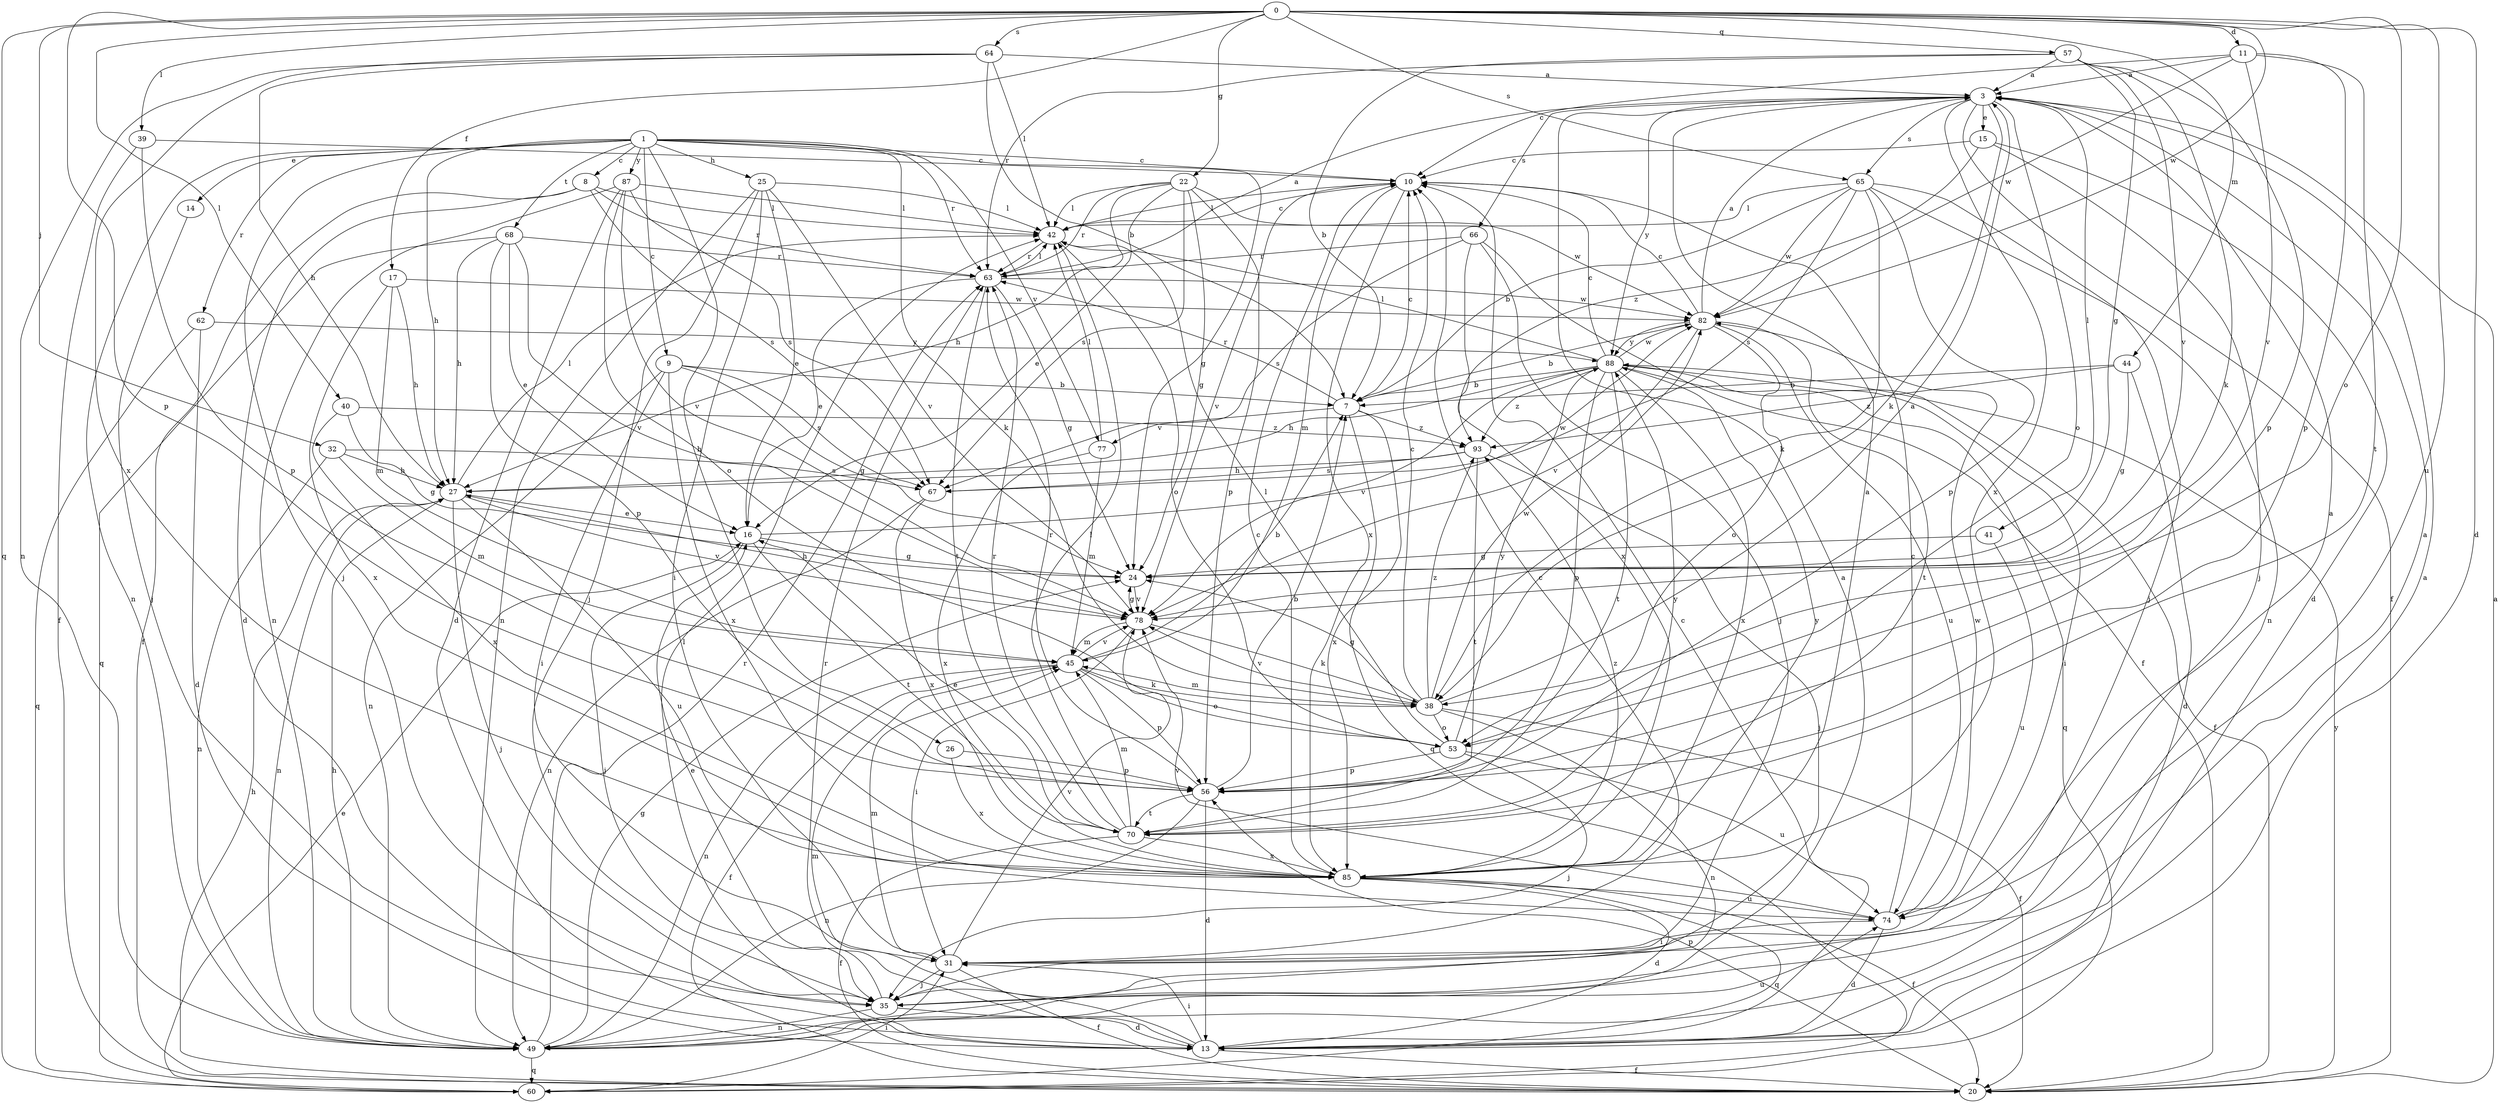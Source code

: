 strict digraph  {
0;
1;
3;
7;
8;
9;
10;
11;
13;
14;
15;
16;
17;
20;
22;
24;
25;
26;
27;
31;
32;
35;
38;
39;
40;
41;
42;
44;
45;
49;
53;
56;
57;
60;
62;
63;
64;
65;
66;
67;
68;
70;
74;
77;
78;
82;
85;
87;
88;
93;
0 -> 11  [label=d];
0 -> 13  [label=d];
0 -> 17  [label=f];
0 -> 22  [label=g];
0 -> 32  [label=j];
0 -> 39  [label=l];
0 -> 40  [label=l];
0 -> 44  [label=m];
0 -> 53  [label=o];
0 -> 56  [label=p];
0 -> 57  [label=q];
0 -> 60  [label=q];
0 -> 64  [label=s];
0 -> 65  [label=s];
0 -> 74  [label=u];
0 -> 82  [label=w];
1 -> 8  [label=c];
1 -> 9  [label=c];
1 -> 10  [label=c];
1 -> 14  [label=e];
1 -> 24  [label=g];
1 -> 25  [label=h];
1 -> 26  [label=h];
1 -> 27  [label=h];
1 -> 35  [label=j];
1 -> 38  [label=k];
1 -> 49  [label=n];
1 -> 62  [label=r];
1 -> 63  [label=r];
1 -> 68  [label=t];
1 -> 77  [label=v];
1 -> 87  [label=y];
3 -> 15  [label=e];
3 -> 20  [label=f];
3 -> 38  [label=k];
3 -> 41  [label=l];
3 -> 53  [label=o];
3 -> 65  [label=s];
3 -> 66  [label=s];
3 -> 85  [label=x];
3 -> 88  [label=y];
7 -> 10  [label=c];
7 -> 60  [label=q];
7 -> 63  [label=r];
7 -> 77  [label=v];
7 -> 85  [label=x];
7 -> 93  [label=z];
8 -> 13  [label=d];
8 -> 20  [label=f];
8 -> 42  [label=l];
8 -> 63  [label=r];
8 -> 67  [label=s];
9 -> 7  [label=b];
9 -> 24  [label=g];
9 -> 31  [label=i];
9 -> 49  [label=n];
9 -> 67  [label=s];
9 -> 85  [label=x];
10 -> 42  [label=l];
10 -> 45  [label=m];
10 -> 78  [label=v];
10 -> 85  [label=x];
11 -> 3  [label=a];
11 -> 10  [label=c];
11 -> 56  [label=p];
11 -> 70  [label=t];
11 -> 78  [label=v];
11 -> 82  [label=w];
13 -> 3  [label=a];
13 -> 10  [label=c];
13 -> 20  [label=f];
13 -> 31  [label=i];
13 -> 42  [label=l];
13 -> 45  [label=m];
13 -> 63  [label=r];
14 -> 35  [label=j];
15 -> 10  [label=c];
15 -> 13  [label=d];
15 -> 35  [label=j];
15 -> 93  [label=z];
16 -> 24  [label=g];
16 -> 35  [label=j];
16 -> 70  [label=t];
16 -> 82  [label=w];
17 -> 27  [label=h];
17 -> 45  [label=m];
17 -> 82  [label=w];
17 -> 85  [label=x];
20 -> 3  [label=a];
20 -> 27  [label=h];
20 -> 56  [label=p];
20 -> 88  [label=y];
22 -> 16  [label=e];
22 -> 24  [label=g];
22 -> 27  [label=h];
22 -> 42  [label=l];
22 -> 56  [label=p];
22 -> 63  [label=r];
22 -> 67  [label=s];
22 -> 82  [label=w];
24 -> 78  [label=v];
25 -> 16  [label=e];
25 -> 31  [label=i];
25 -> 35  [label=j];
25 -> 42  [label=l];
25 -> 49  [label=n];
25 -> 78  [label=v];
26 -> 56  [label=p];
26 -> 85  [label=x];
27 -> 16  [label=e];
27 -> 35  [label=j];
27 -> 42  [label=l];
27 -> 49  [label=n];
27 -> 74  [label=u];
27 -> 78  [label=v];
31 -> 3  [label=a];
31 -> 10  [label=c];
31 -> 20  [label=f];
31 -> 35  [label=j];
31 -> 45  [label=m];
31 -> 78  [label=v];
32 -> 27  [label=h];
32 -> 45  [label=m];
32 -> 49  [label=n];
32 -> 67  [label=s];
35 -> 13  [label=d];
35 -> 16  [label=e];
35 -> 49  [label=n];
38 -> 3  [label=a];
38 -> 10  [label=c];
38 -> 20  [label=f];
38 -> 24  [label=g];
38 -> 45  [label=m];
38 -> 49  [label=n];
38 -> 53  [label=o];
38 -> 78  [label=v];
38 -> 82  [label=w];
38 -> 93  [label=z];
39 -> 10  [label=c];
39 -> 20  [label=f];
39 -> 56  [label=p];
40 -> 24  [label=g];
40 -> 85  [label=x];
40 -> 93  [label=z];
41 -> 24  [label=g];
41 -> 74  [label=u];
42 -> 10  [label=c];
42 -> 53  [label=o];
42 -> 63  [label=r];
44 -> 7  [label=b];
44 -> 13  [label=d];
44 -> 24  [label=g];
44 -> 93  [label=z];
45 -> 7  [label=b];
45 -> 20  [label=f];
45 -> 38  [label=k];
45 -> 49  [label=n];
45 -> 53  [label=o];
45 -> 56  [label=p];
45 -> 78  [label=v];
49 -> 3  [label=a];
49 -> 24  [label=g];
49 -> 27  [label=h];
49 -> 60  [label=q];
49 -> 63  [label=r];
49 -> 74  [label=u];
53 -> 35  [label=j];
53 -> 42  [label=l];
53 -> 56  [label=p];
53 -> 74  [label=u];
53 -> 88  [label=y];
56 -> 7  [label=b];
56 -> 13  [label=d];
56 -> 49  [label=n];
56 -> 63  [label=r];
56 -> 70  [label=t];
57 -> 3  [label=a];
57 -> 7  [label=b];
57 -> 24  [label=g];
57 -> 38  [label=k];
57 -> 56  [label=p];
57 -> 63  [label=r];
57 -> 78  [label=v];
60 -> 16  [label=e];
60 -> 31  [label=i];
62 -> 13  [label=d];
62 -> 60  [label=q];
62 -> 88  [label=y];
63 -> 3  [label=a];
63 -> 16  [label=e];
63 -> 24  [label=g];
63 -> 42  [label=l];
63 -> 70  [label=t];
63 -> 82  [label=w];
64 -> 3  [label=a];
64 -> 7  [label=b];
64 -> 27  [label=h];
64 -> 42  [label=l];
64 -> 49  [label=n];
64 -> 85  [label=x];
65 -> 7  [label=b];
65 -> 35  [label=j];
65 -> 38  [label=k];
65 -> 42  [label=l];
65 -> 49  [label=n];
65 -> 56  [label=p];
65 -> 67  [label=s];
65 -> 82  [label=w];
66 -> 20  [label=f];
66 -> 35  [label=j];
66 -> 63  [label=r];
66 -> 67  [label=s];
66 -> 85  [label=x];
67 -> 49  [label=n];
67 -> 85  [label=x];
68 -> 16  [label=e];
68 -> 27  [label=h];
68 -> 56  [label=p];
68 -> 60  [label=q];
68 -> 63  [label=r];
68 -> 78  [label=v];
70 -> 16  [label=e];
70 -> 20  [label=f];
70 -> 42  [label=l];
70 -> 45  [label=m];
70 -> 63  [label=r];
70 -> 85  [label=x];
70 -> 88  [label=y];
74 -> 3  [label=a];
74 -> 10  [label=c];
74 -> 13  [label=d];
74 -> 31  [label=i];
74 -> 78  [label=v];
74 -> 82  [label=w];
77 -> 42  [label=l];
77 -> 45  [label=m];
77 -> 85  [label=x];
78 -> 24  [label=g];
78 -> 27  [label=h];
78 -> 31  [label=i];
78 -> 38  [label=k];
78 -> 45  [label=m];
82 -> 3  [label=a];
82 -> 7  [label=b];
82 -> 10  [label=c];
82 -> 53  [label=o];
82 -> 70  [label=t];
82 -> 74  [label=u];
82 -> 78  [label=v];
82 -> 88  [label=y];
85 -> 3  [label=a];
85 -> 10  [label=c];
85 -> 13  [label=d];
85 -> 20  [label=f];
85 -> 60  [label=q];
85 -> 74  [label=u];
85 -> 88  [label=y];
85 -> 93  [label=z];
87 -> 13  [label=d];
87 -> 42  [label=l];
87 -> 49  [label=n];
87 -> 53  [label=o];
87 -> 67  [label=s];
87 -> 78  [label=v];
88 -> 7  [label=b];
88 -> 10  [label=c];
88 -> 20  [label=f];
88 -> 27  [label=h];
88 -> 31  [label=i];
88 -> 42  [label=l];
88 -> 56  [label=p];
88 -> 60  [label=q];
88 -> 70  [label=t];
88 -> 78  [label=v];
88 -> 82  [label=w];
88 -> 85  [label=x];
88 -> 93  [label=z];
93 -> 27  [label=h];
93 -> 35  [label=j];
93 -> 67  [label=s];
93 -> 70  [label=t];
}
